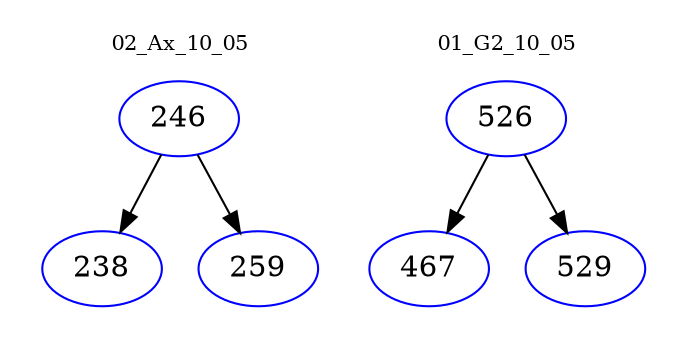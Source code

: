 digraph{
subgraph cluster_0 {
color = white
label = "02_Ax_10_05";
fontsize=10;
T0_246 [label="246", color="blue"]
T0_246 -> T0_238 [color="black"]
T0_238 [label="238", color="blue"]
T0_246 -> T0_259 [color="black"]
T0_259 [label="259", color="blue"]
}
subgraph cluster_1 {
color = white
label = "01_G2_10_05";
fontsize=10;
T1_526 [label="526", color="blue"]
T1_526 -> T1_467 [color="black"]
T1_467 [label="467", color="blue"]
T1_526 -> T1_529 [color="black"]
T1_529 [label="529", color="blue"]
}
}
